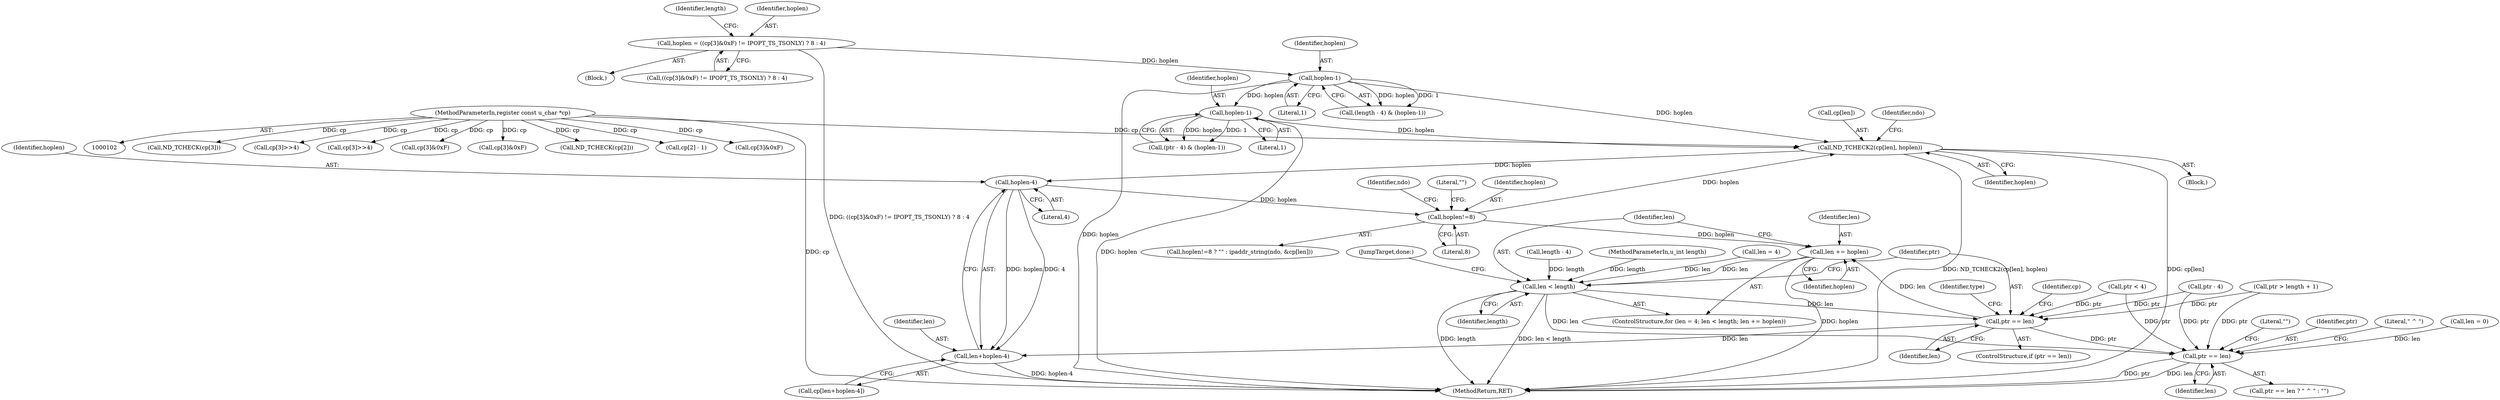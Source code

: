 digraph "0_tcpdump_2c2cfbd2b771ac888bc5c4a6d922f749d3822538_0@array" {
"1000262" [label="(Call,ND_TCHECK2(cp[len], hoplen))"];
"1000104" [label="(MethodParameterIn,register const u_char *cp)"];
"1000178" [label="(Call,hoplen-1)"];
"1000145" [label="(Call,hoplen-1)"];
"1000128" [label="(Call,hoplen = ((cp[3]&0xF) != IPOPT_TS_TSONLY) ? 8 : 4)"];
"1000285" [label="(Call,hoplen!=8)"];
"1000281" [label="(Call,hoplen-4)"];
"1000262" [label="(Call,ND_TCHECK2(cp[len], hoplen))"];
"1000279" [label="(Call,len+hoplen-4)"];
"1000251" [label="(Call,len += hoplen)"];
"1000248" [label="(Call,len < length)"];
"1000256" [label="(Call,ptr == len)"];
"1000305" [label="(Call,ptr == len)"];
"1000283" [label="(Literal,4)"];
"1000255" [label="(ControlStructure,if (ptr == len))"];
"1000143" [label="(Identifier,length)"];
"1000258" [label="(Identifier,len)"];
"1000288" [label="(Literal,\"\")"];
"1000194" [label="(Call,ND_TCHECK(cp[3]))"];
"1000254" [label="(Block,)"];
"1000280" [label="(Identifier,len)"];
"1000128" [label="(Call,hoplen = ((cp[3]&0xF) != IPOPT_TS_TSONLY) ? 8 : 4)"];
"1000279" [label="(Call,len+hoplen-4)"];
"1000321" [label="(Call,cp[3]>>4)"];
"1000285" [label="(Call,hoplen!=8)"];
"1000141" [label="(Call,(length - 4) & (hoplen-1))"];
"1000277" [label="(Call,cp[len+hoplen-4])"];
"1000263" [label="(Call,cp[len])"];
"1000252" [label="(Identifier,len)"];
"1000309" [label="(Literal,\"\")"];
"1000286" [label="(Identifier,hoplen)"];
"1000264" [label="(Identifier,cp)"];
"1000253" [label="(Identifier,hoplen)"];
"1000174" [label="(Call,(ptr - 4) & (hoplen-1))"];
"1000257" [label="(Identifier,ptr)"];
"1000142" [label="(Call,length - 4)"];
"1000251" [label="(Call,len += hoplen)"];
"1000105" [label="(MethodParameterIn,u_int length)"];
"1000256" [label="(Call,ptr == len)"];
"1000269" [label="(Identifier,ndo)"];
"1000266" [label="(Identifier,hoplen)"];
"1000145" [label="(Call,hoplen-1)"];
"1000327" [label="(MethodReturn,RET)"];
"1000129" [label="(Identifier,hoplen)"];
"1000311" [label="(Call,cp[3]>>4)"];
"1000250" [label="(Identifier,length)"];
"1000178" [label="(Call,hoplen-1)"];
"1000130" [label="(Call,((cp[3]&0xF) != IPOPT_TS_TSONLY) ? 8 : 4)"];
"1000281" [label="(Call,hoplen-4)"];
"1000248" [label="(Call,len < length)"];
"1000244" [label="(ControlStructure,for (len = 4; len < length; len += hoplen))"];
"1000249" [label="(Identifier,len)"];
"1000170" [label="(Call,ptr < 4)"];
"1000146" [label="(Identifier,hoplen)"];
"1000106" [label="(Block,)"];
"1000290" [label="(Identifier,ndo)"];
"1000235" [label="(Call,cp[3]&0xF)"];
"1000260" [label="(Identifier,type)"];
"1000284" [label="(Call,hoplen!=8 ? \"\" : ipaddr_string(ndo, &cp[len]))"];
"1000245" [label="(Call,len = 4)"];
"1000306" [label="(Identifier,ptr)"];
"1000282" [label="(Identifier,hoplen)"];
"1000175" [label="(Call,ptr - 4)"];
"1000298" [label="(JumpTarget,done:)"];
"1000180" [label="(Literal,1)"];
"1000287" [label="(Literal,8)"];
"1000132" [label="(Call,cp[3]&0xF)"];
"1000304" [label="(Call,ptr == len ? \" ^ \" : \"\")"];
"1000154" [label="(Call,ND_TCHECK(cp[2]))"];
"1000308" [label="(Literal,\" ^ \")"];
"1000305" [label="(Call,ptr == len)"];
"1000160" [label="(Call,cp[2] - 1)"];
"1000179" [label="(Identifier,hoplen)"];
"1000147" [label="(Literal,1)"];
"1000181" [label="(Call,ptr > length + 1)"];
"1000307" [label="(Identifier,len)"];
"1000104" [label="(MethodParameterIn,register const u_char *cp)"];
"1000199" [label="(Call,cp[3]&0xF)"];
"1000262" [label="(Call,ND_TCHECK2(cp[len], hoplen))"];
"1000165" [label="(Call,len = 0)"];
"1000262" -> "1000254"  [label="AST: "];
"1000262" -> "1000266"  [label="CFG: "];
"1000263" -> "1000262"  [label="AST: "];
"1000266" -> "1000262"  [label="AST: "];
"1000269" -> "1000262"  [label="CFG: "];
"1000262" -> "1000327"  [label="DDG: cp[len]"];
"1000262" -> "1000327"  [label="DDG: ND_TCHECK2(cp[len], hoplen)"];
"1000104" -> "1000262"  [label="DDG: cp"];
"1000178" -> "1000262"  [label="DDG: hoplen"];
"1000145" -> "1000262"  [label="DDG: hoplen"];
"1000285" -> "1000262"  [label="DDG: hoplen"];
"1000262" -> "1000281"  [label="DDG: hoplen"];
"1000104" -> "1000102"  [label="AST: "];
"1000104" -> "1000327"  [label="DDG: cp"];
"1000104" -> "1000132"  [label="DDG: cp"];
"1000104" -> "1000154"  [label="DDG: cp"];
"1000104" -> "1000160"  [label="DDG: cp"];
"1000104" -> "1000194"  [label="DDG: cp"];
"1000104" -> "1000199"  [label="DDG: cp"];
"1000104" -> "1000235"  [label="DDG: cp"];
"1000104" -> "1000311"  [label="DDG: cp"];
"1000104" -> "1000321"  [label="DDG: cp"];
"1000178" -> "1000174"  [label="AST: "];
"1000178" -> "1000180"  [label="CFG: "];
"1000179" -> "1000178"  [label="AST: "];
"1000180" -> "1000178"  [label="AST: "];
"1000174" -> "1000178"  [label="CFG: "];
"1000178" -> "1000327"  [label="DDG: hoplen"];
"1000178" -> "1000174"  [label="DDG: hoplen"];
"1000178" -> "1000174"  [label="DDG: 1"];
"1000145" -> "1000178"  [label="DDG: hoplen"];
"1000145" -> "1000141"  [label="AST: "];
"1000145" -> "1000147"  [label="CFG: "];
"1000146" -> "1000145"  [label="AST: "];
"1000147" -> "1000145"  [label="AST: "];
"1000141" -> "1000145"  [label="CFG: "];
"1000145" -> "1000327"  [label="DDG: hoplen"];
"1000145" -> "1000141"  [label="DDG: hoplen"];
"1000145" -> "1000141"  [label="DDG: 1"];
"1000128" -> "1000145"  [label="DDG: hoplen"];
"1000128" -> "1000106"  [label="AST: "];
"1000128" -> "1000130"  [label="CFG: "];
"1000129" -> "1000128"  [label="AST: "];
"1000130" -> "1000128"  [label="AST: "];
"1000143" -> "1000128"  [label="CFG: "];
"1000128" -> "1000327"  [label="DDG: ((cp[3]&0xF) != IPOPT_TS_TSONLY) ? 8 : 4"];
"1000285" -> "1000284"  [label="AST: "];
"1000285" -> "1000287"  [label="CFG: "];
"1000286" -> "1000285"  [label="AST: "];
"1000287" -> "1000285"  [label="AST: "];
"1000288" -> "1000285"  [label="CFG: "];
"1000290" -> "1000285"  [label="CFG: "];
"1000285" -> "1000251"  [label="DDG: hoplen"];
"1000281" -> "1000285"  [label="DDG: hoplen"];
"1000281" -> "1000279"  [label="AST: "];
"1000281" -> "1000283"  [label="CFG: "];
"1000282" -> "1000281"  [label="AST: "];
"1000283" -> "1000281"  [label="AST: "];
"1000279" -> "1000281"  [label="CFG: "];
"1000281" -> "1000279"  [label="DDG: hoplen"];
"1000281" -> "1000279"  [label="DDG: 4"];
"1000279" -> "1000277"  [label="AST: "];
"1000280" -> "1000279"  [label="AST: "];
"1000277" -> "1000279"  [label="CFG: "];
"1000279" -> "1000327"  [label="DDG: hoplen-4"];
"1000256" -> "1000279"  [label="DDG: len"];
"1000251" -> "1000244"  [label="AST: "];
"1000251" -> "1000253"  [label="CFG: "];
"1000252" -> "1000251"  [label="AST: "];
"1000253" -> "1000251"  [label="AST: "];
"1000249" -> "1000251"  [label="CFG: "];
"1000251" -> "1000327"  [label="DDG: hoplen"];
"1000251" -> "1000248"  [label="DDG: len"];
"1000256" -> "1000251"  [label="DDG: len"];
"1000248" -> "1000244"  [label="AST: "];
"1000248" -> "1000250"  [label="CFG: "];
"1000249" -> "1000248"  [label="AST: "];
"1000250" -> "1000248"  [label="AST: "];
"1000257" -> "1000248"  [label="CFG: "];
"1000298" -> "1000248"  [label="CFG: "];
"1000248" -> "1000327"  [label="DDG: len < length"];
"1000248" -> "1000327"  [label="DDG: length"];
"1000245" -> "1000248"  [label="DDG: len"];
"1000142" -> "1000248"  [label="DDG: length"];
"1000105" -> "1000248"  [label="DDG: length"];
"1000248" -> "1000256"  [label="DDG: len"];
"1000248" -> "1000305"  [label="DDG: len"];
"1000256" -> "1000255"  [label="AST: "];
"1000256" -> "1000258"  [label="CFG: "];
"1000257" -> "1000256"  [label="AST: "];
"1000258" -> "1000256"  [label="AST: "];
"1000260" -> "1000256"  [label="CFG: "];
"1000264" -> "1000256"  [label="CFG: "];
"1000181" -> "1000256"  [label="DDG: ptr"];
"1000175" -> "1000256"  [label="DDG: ptr"];
"1000170" -> "1000256"  [label="DDG: ptr"];
"1000256" -> "1000305"  [label="DDG: ptr"];
"1000305" -> "1000304"  [label="AST: "];
"1000305" -> "1000307"  [label="CFG: "];
"1000306" -> "1000305"  [label="AST: "];
"1000307" -> "1000305"  [label="AST: "];
"1000308" -> "1000305"  [label="CFG: "];
"1000309" -> "1000305"  [label="CFG: "];
"1000305" -> "1000327"  [label="DDG: len"];
"1000305" -> "1000327"  [label="DDG: ptr"];
"1000181" -> "1000305"  [label="DDG: ptr"];
"1000175" -> "1000305"  [label="DDG: ptr"];
"1000170" -> "1000305"  [label="DDG: ptr"];
"1000165" -> "1000305"  [label="DDG: len"];
}
